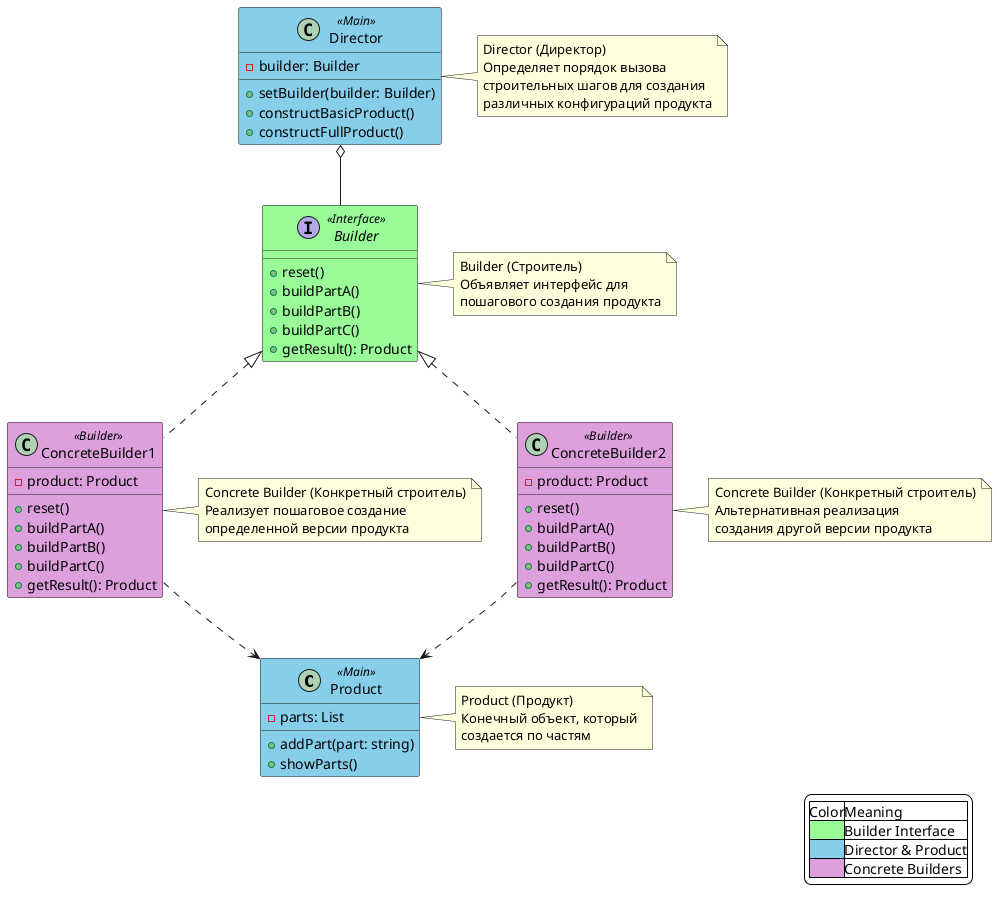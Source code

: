 @startuml
skinparam backgroundColor white
skinparam handwritten false

legend right
  |Color|Meaning|
  |<#98FB98>|Builder Interface|
  |<#87CEEB>|Director & Product|
  |<#DDA0DD>|Concrete Builders|
endlegend

class Product {
    -parts: List
    +addPart(part: string)
    +showParts()
}

class Director {
    -builder: Builder
    +setBuilder(builder: Builder)
    +constructBasicProduct()
    +constructFullProduct()
}

interface Builder {
    +reset()
    +buildPartA()
    +buildPartB()
    +buildPartC()
    +getResult(): Product
}

class ConcreteBuilder1 {
    -product: Product
    +reset()
    +buildPartA()
    +buildPartB()
    +buildPartC()
    +getResult(): Product
}

class ConcreteBuilder2 {
    -product: Product
    +reset()
    +buildPartA()
    +buildPartB()
    +buildPartC()
    +getResult(): Product
}

Builder <|.. ConcreteBuilder1
Builder <|.. ConcreteBuilder2
Director o-- Builder
ConcreteBuilder1 ..> Product
ConcreteBuilder2 ..> Product

note right of Builder
  Builder (Строитель)
  Объявляет интерфейс для
  пошагового создания продукта
end note

note right of Director
  Director (Директор)
  Определяет порядок вызова
  строительных шагов для создания
  различных конфигураций продукта
end note

note right of Product
  Product (Продукт)
  Конечный объект, который
  создается по частям
end note

note right of ConcreteBuilder1
  Concrete Builder (Конкретный строитель)
  Реализует пошаговое создание
  определенной версии продукта
end note

note right of ConcreteBuilder2
  Concrete Builder (Конкретный строитель)
  Альтернативная реализация
  создания другой версии продукта
end note

skinparam class {
    BackgroundColor<<Interface>> #98FB98
    BackgroundColor<<Main>> #87CEEB
    BackgroundColor<<Builder>> #DDA0DD
}

Builder <<Interface>>
Director <<Main>>
Product <<Main>>
ConcreteBuilder1 <<Builder>>
ConcreteBuilder2 <<Builder>>
@enduml

